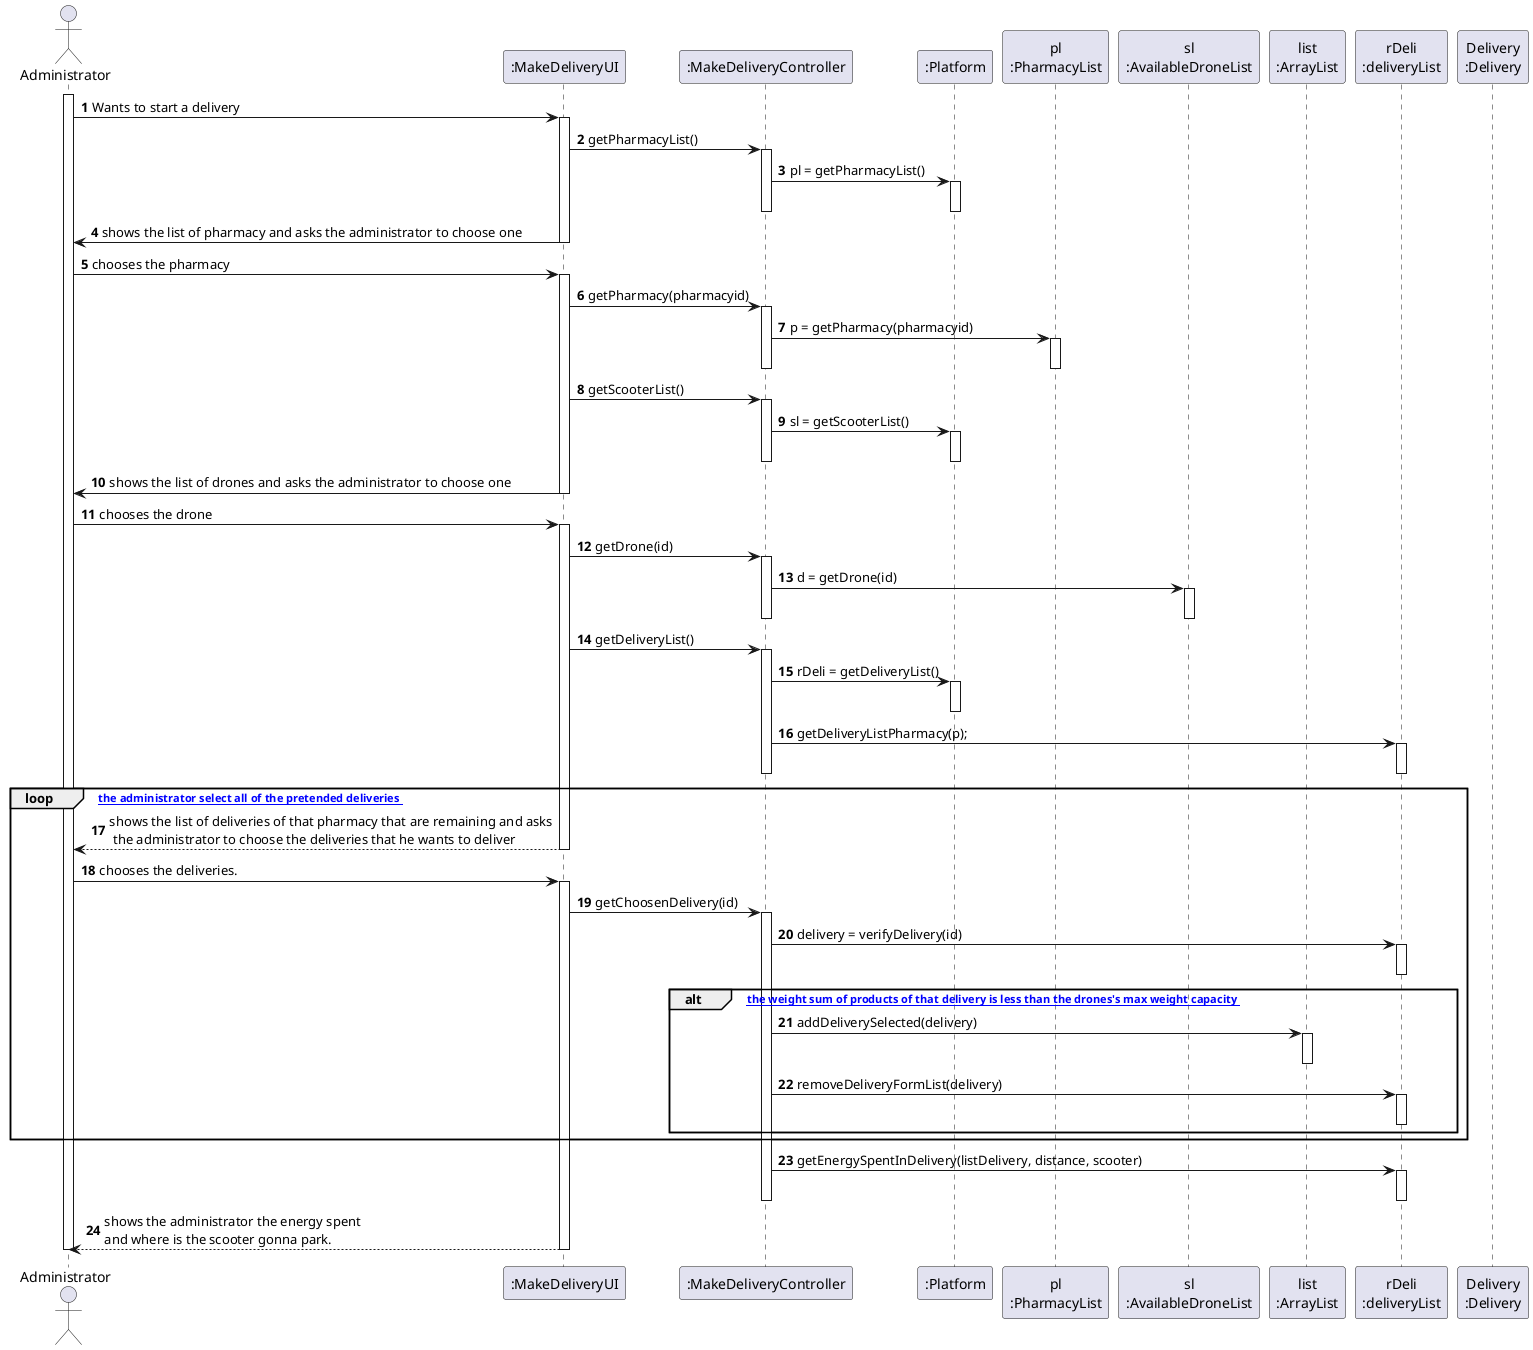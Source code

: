 @startuml
autonumber

actor "Administrator" as c
participant ":MakeDeliveryUI" as UI
participant ":MakeDeliveryController" as CTRL
participant ":Platform" as PLAT
participant "pl\n:PharmacyList" as PL
participant "sl\n:AvailableDroneList" as SL
participant "list\n:ArrayList" as LIST
participant "rDeli\n:deliveryList" as RDELI
participant "Delivery\n:Delivery" as DLI

activate c
c -> UI : Wants to start a delivery
activate UI
UI ->CTRL : getPharmacyList()
activate CTRL
CTRL -> PLAT : pl = getPharmacyList()
activate PLAT
deactivate PLAT
deactivate CTRL
UI -> c : shows the list of pharmacy and asks the administrator to choose one
deactivate UI

c -> UI :  chooses the pharmacy
activate UI
UI -> CTRL : getPharmacy(pharmacyid)
activate CTRL
CTRL -> PL : p = getPharmacy(pharmacyid)
activate PL
deactivate PL
deactivate CTRL
UI -> CTRL : getScooterList()
activate CTRL
CTRL -> PLAT : sl = getScooterList()
activate PLAT
deactivate PLAT
deactivate CTRL
UI -> c : shows the list of drones and asks the administrator to choose one
deactivate UI

c -> UI :  chooses the drone
activate UI
UI -> CTRL : getDrone(id)
activate CTRL
CTRL -> SL : d = getDrone(id)
activate SL
deactivate SL
deactivate CTRL
UI -> CTRL : getDeliveryList()
activate CTRL
CTRL -> PLAT : rDeli = getDeliveryList()
activate PLAT
deactivate PLAT
CTRL -> RDELI : getDeliveryListPharmacy(p);
activate RDELI
deactivate RDELI
deactivate CTRL
loop [ until the administrator select all of the pretended deliveries ]
UI --> c : shows the list of deliveries of that pharmacy that are remaining and asks\n the administrator to choose the deliveries that he wants to deliver
deactivate UI

c -> UI : chooses the deliveries.
activate UI
UI -> CTRL : getChoosenDelivery(id)
activate CTRL
CTRL -> RDELI : delivery = verifyDelivery(id)
activate RDELI
deactivate RDELI
alt [ if the weight sum of products of that delivery is less than the drones's max weight capacity ]
CTRL -> LIST:  addDeliverySelected(delivery)
activate LIST
deactivate LIST
CTRL -> RDELI:  removeDeliveryFormList(delivery)
activate RDELI
deactivate RDELI
end
end
activate RDELI
deactivate RDELI

CTRL -> RDELI : getEnergySpentInDelivery(listDelivery, distance, scooter)
activate RDELI
deactivate RDELI
deactivate CTRL

UI --> c : shows the administrator the energy spent\nand where is the scooter gonna park.
deactivate UI

deactivate c

@enduml
